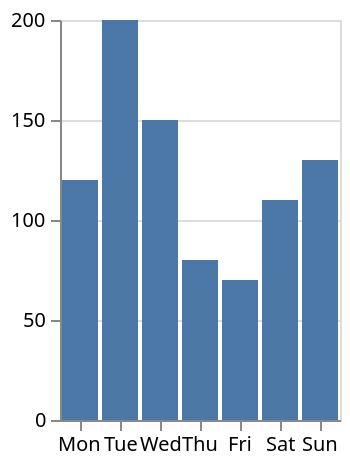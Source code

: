 {
  "data": {
    "values": [
      { "weekday": "Mon", "total": 120 },
      { "weekday": "Tue", "total": 200 },
      { "weekday": "Wed", "total": 150 },
      { "weekday": "Thu", "total": 80 },
      { "weekday": "Fri", "total": 70 },
      { "weekday": "Sat", "total": 110 },
      { "weekday": "Sun", "total": 130 }
    ]
  },
  "mark": "bar",
  "encoding": {
    "x": {
      "field": "weekday",
      "type": "ordinal",
      "title": null,
      "axis": { "labelAngle": 0 },
      "sort": ["Mon", "Tue", "Wed", "Thu", "Fri", "Sat", "Sun"]
    },
    "y": { "field": "total", "type": "quantitative", "title": null }
  }
}
